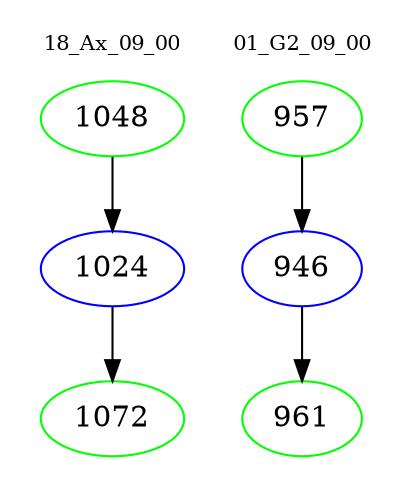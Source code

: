 digraph{
subgraph cluster_0 {
color = white
label = "18_Ax_09_00";
fontsize=10;
T0_1048 [label="1048", color="green"]
T0_1048 -> T0_1024 [color="black"]
T0_1024 [label="1024", color="blue"]
T0_1024 -> T0_1072 [color="black"]
T0_1072 [label="1072", color="green"]
}
subgraph cluster_1 {
color = white
label = "01_G2_09_00";
fontsize=10;
T1_957 [label="957", color="green"]
T1_957 -> T1_946 [color="black"]
T1_946 [label="946", color="blue"]
T1_946 -> T1_961 [color="black"]
T1_961 [label="961", color="green"]
}
}
